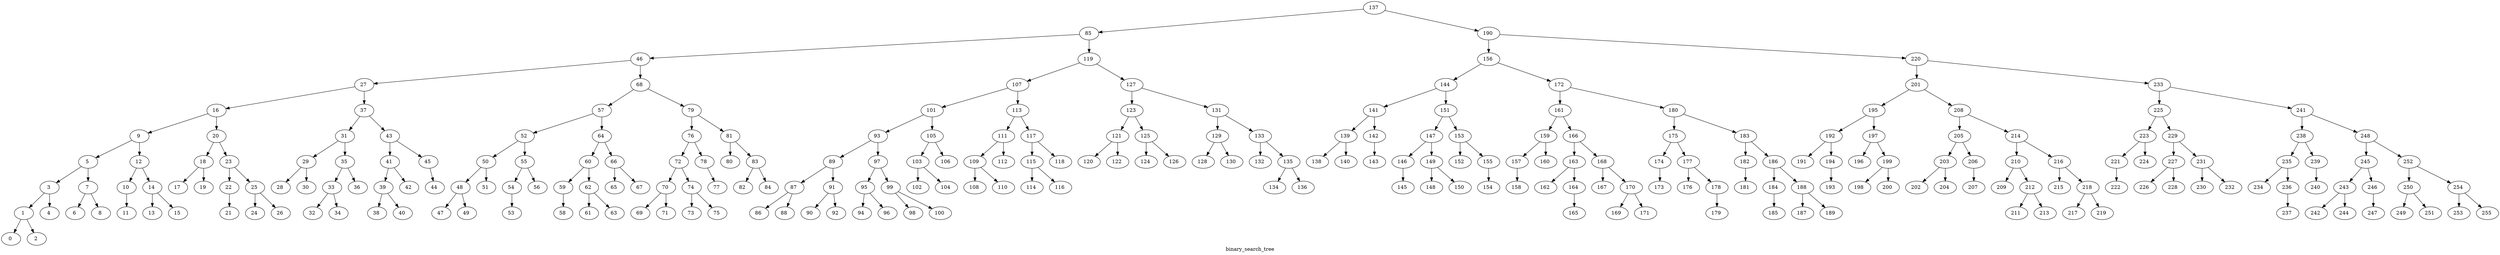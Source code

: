 
digraph G{
	label = "binary_search_tree"	style = "dashed";
	color = purple;
	Node0 [ label = "137 "];
	Node0->{ Node1 Node2 }
	Node1 [ label = "85 "];
	Node1->{ Node3 Node4 }
	Node2 [ label = "190 "];
	Node2->{ Node5 Node6 }
	Node3 [ label = "46 "];
	Node3->{ Node7 Node8 }
	Node4 [ label = "119 "];
	Node4->{ Node9 Node10 }
	Node5 [ label = "156 "];
	Node5->{ Node11 Node12 }
	Node6 [ label = "220 "];
	Node6->{ Node13 Node14 }
	Node7 [ label = "27 "];
	Node7->{ Node15 Node16 }
	Node8 [ label = "68 "];
	Node8->{ Node17 Node18 }
	Node9 [ label = "107 "];
	Node9->{ Node19 Node20 }
	Node10 [ label = "127 "];
	Node10->{ Node21 Node22 }
	Node11 [ label = "144 "];
	Node11->{ Node23 Node24 }
	Node12 [ label = "172 "];
	Node12->{ Node25 Node26 }
	Node13 [ label = "201 "];
	Node13->{ Node27 Node28 }
	Node14 [ label = "233 "];
	Node14->{ Node29 Node30 }
	Node15 [ label = "16 "];
	Node15->{ Node31 Node32 }
	Node16 [ label = "37 "];
	Node16->{ Node33 Node34 }
	Node17 [ label = "57 "];
	Node17->{ Node35 Node36 }
	Node18 [ label = "79 "];
	Node18->{ Node37 Node38 }
	Node19 [ label = "101 "];
	Node19->{ Node39 Node40 }
	Node20 [ label = "113 "];
	Node20->{ Node41 Node42 }
	Node21 [ label = "123 "];
	Node21->{ Node43 Node44 }
	Node22 [ label = "131 "];
	Node22->{ Node45 Node46 }
	Node23 [ label = "141 "];
	Node23->{ Node47 Node48 }
	Node24 [ label = "151 "];
	Node24->{ Node49 Node50 }
	Node25 [ label = "161 "];
	Node25->{ Node51 Node52 }
	Node26 [ label = "180 "];
	Node26->{ Node53 Node54 }
	Node27 [ label = "195 "];
	Node27->{ Node55 Node56 }
	Node28 [ label = "208 "];
	Node28->{ Node57 Node58 }
	Node29 [ label = "225 "];
	Node29->{ Node59 Node60 }
	Node30 [ label = "241 "];
	Node30->{ Node61 Node62 }
	Node31 [ label = "9 "];
	Node31->{ Node63 Node64 }
	Node32 [ label = "20 "];
	Node32->{ Node65 Node66 }
	Node33 [ label = "31 "];
	Node33->{ Node67 Node68 }
	Node34 [ label = "43 "];
	Node34->{ Node69 Node70 }
	Node35 [ label = "52 "];
	Node35->{ Node71 Node72 }
	Node36 [ label = "64 "];
	Node36->{ Node73 Node74 }
	Node37 [ label = "76 "];
	Node37->{ Node75 Node76 }
	Node38 [ label = "81 "];
	Node38->{ Node77 Node78 }
	Node39 [ label = "93 "];
	Node39->{ Node79 Node80 }
	Node40 [ label = "105 "];
	Node40->{ Node81 Node82 }
	Node41 [ label = "111 "];
	Node41->{ Node83 Node84 }
	Node42 [ label = "117 "];
	Node42->{ Node85 Node86 }
	Node43 [ label = "121 "];
	Node43->{ Node87 Node88 }
	Node44 [ label = "125 "];
	Node44->{ Node89 Node90 }
	Node45 [ label = "129 "];
	Node45->{ Node91 Node92 }
	Node46 [ label = "133 "];
	Node46->{ Node93 Node94 }
	Node47 [ label = "139 "];
	Node47->{ Node95 Node96 }
	Node48 [ label = "142 "];
	Node48->{ Node97 }
	Node49 [ label = "147 "];
	Node49->{ Node98 Node99 }
	Node50 [ label = "153 "];
	Node50->{ Node100 Node101 }
	Node51 [ label = "159 "];
	Node51->{ Node102 Node103 }
	Node52 [ label = "166 "];
	Node52->{ Node104 Node105 }
	Node53 [ label = "175 "];
	Node53->{ Node106 Node107 }
	Node54 [ label = "183 "];
	Node54->{ Node108 Node109 }
	Node55 [ label = "192 "];
	Node55->{ Node110 Node111 }
	Node56 [ label = "197 "];
	Node56->{ Node112 Node113 }
	Node57 [ label = "205 "];
	Node57->{ Node114 Node115 }
	Node58 [ label = "214 "];
	Node58->{ Node116 Node117 }
	Node59 [ label = "223 "];
	Node59->{ Node118 Node119 }
	Node60 [ label = "229 "];
	Node60->{ Node120 Node121 }
	Node61 [ label = "238 "];
	Node61->{ Node122 Node123 }
	Node62 [ label = "248 "];
	Node62->{ Node124 Node125 }
	Node63 [ label = "5 "];
	Node63->{ Node126 Node127 }
	Node64 [ label = "12 "];
	Node64->{ Node128 Node129 }
	Node65 [ label = "18 "];
	Node65->{ Node130 Node131 }
	Node66 [ label = "23 "];
	Node66->{ Node132 Node133 }
	Node67 [ label = "29 "];
	Node67->{ Node134 Node135 }
	Node68 [ label = "35 "];
	Node68->{ Node136 Node137 }
	Node69 [ label = "41 "];
	Node69->{ Node138 Node139 }
	Node70 [ label = "45 "];
	Node70->{ Node140 }
	Node71 [ label = "50 "];
	Node71->{ Node141 Node142 }
	Node72 [ label = "55 "];
	Node72->{ Node143 Node144 }
	Node73 [ label = "60 "];
	Node73->{ Node145 Node146 }
	Node74 [ label = "66 "];
	Node74->{ Node147 Node148 }
	Node75 [ label = "72 "];
	Node75->{ Node149 Node150 }
	Node76 [ label = "78 "];
	Node76->{ Node151 }
	Node77 [ label = "80 "];
	Node77->{ }
	Node78 [ label = "83 "];
	Node78->{ Node152 Node153 }
	Node79 [ label = "89 "];
	Node79->{ Node154 Node155 }
	Node80 [ label = "97 "];
	Node80->{ Node156 Node157 }
	Node81 [ label = "103 "];
	Node81->{ Node158 Node159 }
	Node82 [ label = "106 "];
	Node82->{ }
	Node83 [ label = "109 "];
	Node83->{ Node160 Node161 }
	Node84 [ label = "112 "];
	Node84->{ }
	Node85 [ label = "115 "];
	Node85->{ Node162 Node163 }
	Node86 [ label = "118 "];
	Node86->{ }
	Node87 [ label = "120 "];
	Node87->{ }
	Node88 [ label = "122 "];
	Node88->{ }
	Node89 [ label = "124 "];
	Node89->{ }
	Node90 [ label = "126 "];
	Node90->{ }
	Node91 [ label = "128 "];
	Node91->{ }
	Node92 [ label = "130 "];
	Node92->{ }
	Node93 [ label = "132 "];
	Node93->{ }
	Node94 [ label = "135 "];
	Node94->{ Node164 Node165 }
	Node95 [ label = "138 "];
	Node95->{ }
	Node96 [ label = "140 "];
	Node96->{ }
	Node97 [ label = "143 "];
	Node97->{ }
	Node98 [ label = "146 "];
	Node98->{ Node166 }
	Node99 [ label = "149 "];
	Node99->{ Node167 Node168 }
	Node100 [ label = "152 "];
	Node100->{ }
	Node101 [ label = "155 "];
	Node101->{ Node169 }
	Node102 [ label = "157 "];
	Node102->{ Node170 }
	Node103 [ label = "160 "];
	Node103->{ }
	Node104 [ label = "163 "];
	Node104->{ Node171 Node172 }
	Node105 [ label = "168 "];
	Node105->{ Node173 Node174 }
	Node106 [ label = "174 "];
	Node106->{ Node175 }
	Node107 [ label = "177 "];
	Node107->{ Node176 Node177 }
	Node108 [ label = "182 "];
	Node108->{ Node178 }
	Node109 [ label = "186 "];
	Node109->{ Node179 Node180 }
	Node110 [ label = "191 "];
	Node110->{ }
	Node111 [ label = "194 "];
	Node111->{ Node181 }
	Node112 [ label = "196 "];
	Node112->{ }
	Node113 [ label = "199 "];
	Node113->{ Node182 Node183 }
	Node114 [ label = "203 "];
	Node114->{ Node184 Node185 }
	Node115 [ label = "206 "];
	Node115->{ Node186 }
	Node116 [ label = "210 "];
	Node116->{ Node187 Node188 }
	Node117 [ label = "216 "];
	Node117->{ Node189 Node190 }
	Node118 [ label = "221 "];
	Node118->{ Node191 }
	Node119 [ label = "224 "];
	Node119->{ }
	Node120 [ label = "227 "];
	Node120->{ Node192 Node193 }
	Node121 [ label = "231 "];
	Node121->{ Node194 Node195 }
	Node122 [ label = "235 "];
	Node122->{ Node196 Node197 }
	Node123 [ label = "239 "];
	Node123->{ Node198 }
	Node124 [ label = "245 "];
	Node124->{ Node199 Node200 }
	Node125 [ label = "252 "];
	Node125->{ Node201 Node202 }
	Node126 [ label = "3 "];
	Node126->{ Node203 Node204 }
	Node127 [ label = "7 "];
	Node127->{ Node205 Node206 }
	Node128 [ label = "10 "];
	Node128->{ Node207 }
	Node129 [ label = "14 "];
	Node129->{ Node208 Node209 }
	Node130 [ label = "17 "];
	Node130->{ }
	Node131 [ label = "19 "];
	Node131->{ }
	Node132 [ label = "22 "];
	Node132->{ Node210 }
	Node133 [ label = "25 "];
	Node133->{ Node211 Node212 }
	Node134 [ label = "28 "];
	Node134->{ }
	Node135 [ label = "30 "];
	Node135->{ }
	Node136 [ label = "33 "];
	Node136->{ Node213 Node214 }
	Node137 [ label = "36 "];
	Node137->{ }
	Node138 [ label = "39 "];
	Node138->{ Node215 Node216 }
	Node139 [ label = "42 "];
	Node139->{ }
	Node140 [ label = "44 "];
	Node140->{ }
	Node141 [ label = "48 "];
	Node141->{ Node217 Node218 }
	Node142 [ label = "51 "];
	Node142->{ }
	Node143 [ label = "54 "];
	Node143->{ Node219 }
	Node144 [ label = "56 "];
	Node144->{ }
	Node145 [ label = "59 "];
	Node145->{ Node220 }
	Node146 [ label = "62 "];
	Node146->{ Node221 Node222 }
	Node147 [ label = "65 "];
	Node147->{ }
	Node148 [ label = "67 "];
	Node148->{ }
	Node149 [ label = "70 "];
	Node149->{ Node223 Node224 }
	Node150 [ label = "74 "];
	Node150->{ Node225 Node226 }
	Node151 [ label = "77 "];
	Node151->{ }
	Node152 [ label = "82 "];
	Node152->{ }
	Node153 [ label = "84 "];
	Node153->{ }
	Node154 [ label = "87 "];
	Node154->{ Node227 Node228 }
	Node155 [ label = "91 "];
	Node155->{ Node229 Node230 }
	Node156 [ label = "95 "];
	Node156->{ Node231 Node232 }
	Node157 [ label = "99 "];
	Node157->{ Node233 Node234 }
	Node158 [ label = "102 "];
	Node158->{ }
	Node159 [ label = "104 "];
	Node159->{ }
	Node160 [ label = "108 "];
	Node160->{ }
	Node161 [ label = "110 "];
	Node161->{ }
	Node162 [ label = "114 "];
	Node162->{ }
	Node163 [ label = "116 "];
	Node163->{ }
	Node164 [ label = "134 "];
	Node164->{ }
	Node165 [ label = "136 "];
	Node165->{ }
	Node166 [ label = "145 "];
	Node166->{ }
	Node167 [ label = "148 "];
	Node167->{ }
	Node168 [ label = "150 "];
	Node168->{ }
	Node169 [ label = "154 "];
	Node169->{ }
	Node170 [ label = "158 "];
	Node170->{ }
	Node171 [ label = "162 "];
	Node171->{ }
	Node172 [ label = "164 "];
	Node172->{ Node235 }
	Node173 [ label = "167 "];
	Node173->{ }
	Node174 [ label = "170 "];
	Node174->{ Node236 Node237 }
	Node175 [ label = "173 "];
	Node175->{ }
	Node176 [ label = "176 "];
	Node176->{ }
	Node177 [ label = "178 "];
	Node177->{ Node238 }
	Node178 [ label = "181 "];
	Node178->{ }
	Node179 [ label = "184 "];
	Node179->{ Node239 }
	Node180 [ label = "188 "];
	Node180->{ Node240 Node241 }
	Node181 [ label = "193 "];
	Node181->{ }
	Node182 [ label = "198 "];
	Node182->{ }
	Node183 [ label = "200 "];
	Node183->{ }
	Node184 [ label = "202 "];
	Node184->{ }
	Node185 [ label = "204 "];
	Node185->{ }
	Node186 [ label = "207 "];
	Node186->{ }
	Node187 [ label = "209 "];
	Node187->{ }
	Node188 [ label = "212 "];
	Node188->{ Node242 Node243 }
	Node189 [ label = "215 "];
	Node189->{ }
	Node190 [ label = "218 "];
	Node190->{ Node244 Node245 }
	Node191 [ label = "222 "];
	Node191->{ }
	Node192 [ label = "226 "];
	Node192->{ }
	Node193 [ label = "228 "];
	Node193->{ }
	Node194 [ label = "230 "];
	Node194->{ }
	Node195 [ label = "232 "];
	Node195->{ }
	Node196 [ label = "234 "];
	Node196->{ }
	Node197 [ label = "236 "];
	Node197->{ Node246 }
	Node198 [ label = "240 "];
	Node198->{ }
	Node199 [ label = "243 "];
	Node199->{ Node247 Node248 }
	Node200 [ label = "246 "];
	Node200->{ Node249 }
	Node201 [ label = "250 "];
	Node201->{ Node250 Node251 }
	Node202 [ label = "254 "];
	Node202->{ Node252 Node253 }
	Node203 [ label = "1 "];
	Node203->{ Node254 Node255 }
	Node204 [ label = "4 "];
	Node204->{ }
	Node205 [ label = "6 "];
	Node205->{ }
	Node206 [ label = "8 "];
	Node206->{ }
	Node207 [ label = "11 "];
	Node207->{ }
	Node208 [ label = "13 "];
	Node208->{ }
	Node209 [ label = "15 "];
	Node209->{ }
	Node210 [ label = "21 "];
	Node210->{ }
	Node211 [ label = "24 "];
	Node211->{ }
	Node212 [ label = "26 "];
	Node212->{ }
	Node213 [ label = "32 "];
	Node213->{ }
	Node214 [ label = "34 "];
	Node214->{ }
	Node215 [ label = "38 "];
	Node215->{ }
	Node216 [ label = "40 "];
	Node216->{ }
	Node217 [ label = "47 "];
	Node217->{ }
	Node218 [ label = "49 "];
	Node218->{ }
	Node219 [ label = "53 "];
	Node219->{ }
	Node220 [ label = "58 "];
	Node220->{ }
	Node221 [ label = "61 "];
	Node221->{ }
	Node222 [ label = "63 "];
	Node222->{ }
	Node223 [ label = "69 "];
	Node223->{ }
	Node224 [ label = "71 "];
	Node224->{ }
	Node225 [ label = "73 "];
	Node225->{ }
	Node226 [ label = "75 "];
	Node226->{ }
	Node227 [ label = "86 "];
	Node227->{ }
	Node228 [ label = "88 "];
	Node228->{ }
	Node229 [ label = "90 "];
	Node229->{ }
	Node230 [ label = "92 "];
	Node230->{ }
	Node231 [ label = "94 "];
	Node231->{ }
	Node232 [ label = "96 "];
	Node232->{ }
	Node233 [ label = "98 "];
	Node233->{ }
	Node234 [ label = "100 "];
	Node234->{ }
	Node235 [ label = "165 "];
	Node235->{ }
	Node236 [ label = "169 "];
	Node236->{ }
	Node237 [ label = "171 "];
	Node237->{ }
	Node238 [ label = "179 "];
	Node238->{ }
	Node239 [ label = "185 "];
	Node239->{ }
	Node240 [ label = "187 "];
	Node240->{ }
	Node241 [ label = "189 "];
	Node241->{ }
	Node242 [ label = "211 "];
	Node242->{ }
	Node243 [ label = "213 "];
	Node243->{ }
	Node244 [ label = "217 "];
	Node244->{ }
	Node245 [ label = "219 "];
	Node245->{ }
	Node246 [ label = "237 "];
	Node246->{ }
	Node247 [ label = "242 "];
	Node247->{ }
	Node248 [ label = "244 "];
	Node248->{ }
	Node249 [ label = "247 "];
	Node249->{ }
	Node250 [ label = "249 "];
	Node250->{ }
	Node251 [ label = "251 "];
	Node251->{ }
	Node252 [ label = "253 "];
	Node252->{ }
	Node253 [ label = "255 "];
	Node253->{ }
	Node254 [ label = "0 "];
	Node254->{ }
	Node255 [ label = "2 "];
	Node255->{ }
}
